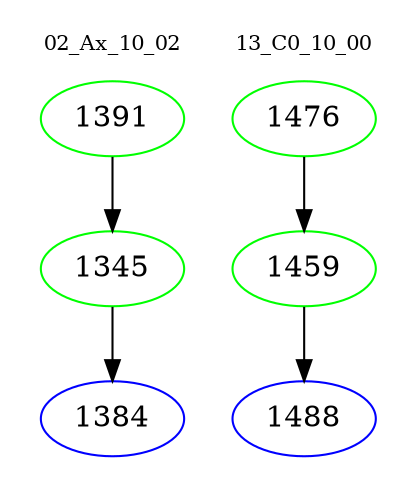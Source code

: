 digraph{
subgraph cluster_0 {
color = white
label = "02_Ax_10_02";
fontsize=10;
T0_1391 [label="1391", color="green"]
T0_1391 -> T0_1345 [color="black"]
T0_1345 [label="1345", color="green"]
T0_1345 -> T0_1384 [color="black"]
T0_1384 [label="1384", color="blue"]
}
subgraph cluster_1 {
color = white
label = "13_C0_10_00";
fontsize=10;
T1_1476 [label="1476", color="green"]
T1_1476 -> T1_1459 [color="black"]
T1_1459 [label="1459", color="green"]
T1_1459 -> T1_1488 [color="black"]
T1_1488 [label="1488", color="blue"]
}
}
